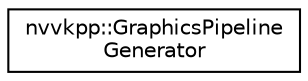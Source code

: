 digraph "Graphical Class Hierarchy"
{
 // LATEX_PDF_SIZE
  edge [fontname="Helvetica",fontsize="10",labelfontname="Helvetica",labelfontsize="10"];
  node [fontname="Helvetica",fontsize="10",shape=record];
  rankdir="LR";
  Node0 [label="nvvkpp::GraphicsPipeline\lGenerator",height=0.2,width=0.4,color="black", fillcolor="white", style="filled",URL="$structnvvkpp_1_1_graphics_pipeline_generator.html",tooltip=" "];
}
